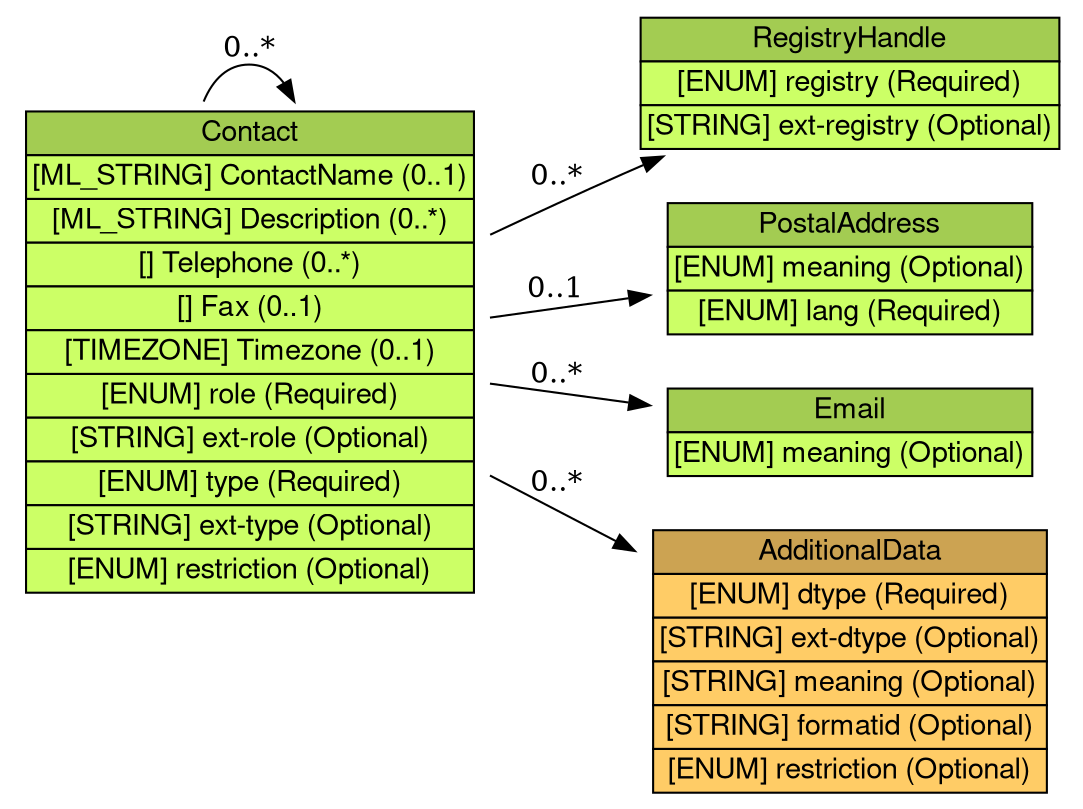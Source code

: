 digraph Contact {
	graph [bb="0,0,504,380.5",
		rankdir=LR
	];
	node [label="\N"];
	Contact	 [height=3.3194,
		label=<<table BORDER="0" CELLBORDER="1" CELLSPACING="0"> <tr> <td BGCOLOR="#a3cc52" HREF="#" TITLE="The Contact class describes contact information for organizations and personnel involved in the incident. This class allows for the naming of the involved party, specifying contact information for them, and identifying their role in the incident. "><FONT FACE="Nimbus Sans L">Contact</FONT></td> </tr>" %<tr><td BGCOLOR="#CCFF66"  HREF="#" TITLE="The name of the contact.  The contact may either be an organization or a person.  The type attribute disambiguates the semantics."><FONT FACE="Nimbus Sans L">[ML_STRING] ContactName (0..1)</FONT></td></tr>%<tr><td BGCOLOR="#CCFF66"  HREF="#" TITLE="A free-form description of this contact.  In the case of a person, this is often the organizational title of the individual."><FONT FACE="Nimbus Sans L">[ML_STRING] Description (0..*)</FONT></td></tr>%<tr><td BGCOLOR="#CCFF66"  HREF="#" TITLE="The telephone number of the contact."><FONT FACE="Nimbus Sans L">[] Telephone (0..*)</FONT></td></tr>%<tr><td BGCOLOR="#CCFF66"  HREF="#" TITLE="The facsimile telephone number of the contact."><FONT FACE="Nimbus Sans L">[] Fax (0..1)</FONT></td></tr>%<tr><td BGCOLOR="#CCFF66"  HREF="#" TITLE="The timezone in which the contact resides formatted according to Section 2.9."><FONT FACE="Nimbus Sans L">[TIMEZONE] Timezone (0..1)</FONT></td></tr>%<tr><td BGCOLOR="#CCFF66"  HREF="#" TITLE="Indicates the role the contact fulfills.  This attribute is defined as an enumerated list:"><FONT FACE="Nimbus Sans L">[ENUM] role (Required)</FONT></td></tr>%<tr><td BGCOLOR="#CCFF66"  HREF="#" TITLE="A means by which to extend the role attribute. See Section 5.1."><FONT FACE="Nimbus Sans L">[STRING] ext-role (Optional)</FONT></td></tr>%<tr><td BGCOLOR="#CCFF66"  HREF="#" TITLE="Indicates the type of contact being described. This attribute is defined as an enumerated list:"><FONT FACE="Nimbus Sans L">[ENUM] type (Required)</FONT></td></tr>%<tr><td BGCOLOR="#CCFF66"  HREF="#" TITLE="A means by which to extend the type attribute. See Section 5.1."><FONT FACE="Nimbus Sans L">[STRING] ext-type (Optional)</FONT></td></tr>%<tr><td BGCOLOR="#CCFF66"  HREF="#" TITLE="This attribute is defined in Section 3.2."><FONT FACE="Nimbus Sans L">[ENUM] restriction (Optional)</FONT></td></tr>%</table>>,
		pos="115,216",
		shape=plaintext,
		width=3.1944];
	Contact -> Contact	 [label="0..*",
		lp="115,361",
		pos="e,136.46,335.75 93.544,335.75 98.004,346.65 105.16,353.5 115,353.5 121.77,353.5 127.26,350.26 131.49,344.7"];
	RegistryHandle	 [height=0.98611,
		label=<<table BORDER="0" CELLBORDER="1" CELLSPACING="0"> <tr> <td BGCOLOR="#a3cc52" HREF="#" TITLE="The RegistryHandle class represents a handle into an Internet registry or community-specific database. The handle is specified in the element content and the type attribute specifies the database. "><FONT FACE="Nimbus Sans L">RegistryHandle</FONT></td> </tr>" %<tr><td BGCOLOR="#CCFF66"  HREF="#" TITLE="The database to which the handle belongs.  The default value is &#39;local&#39;.  The possible values are:"><FONT FACE="Nimbus Sans L">[ENUM] registry (Required)</FONT></td></tr>%<tr><td BGCOLOR="#CCFF66"  HREF="#" TITLE="A means by which to extend the registry attribute.  See Section 5.1."><FONT FACE="Nimbus Sans L">[STRING] ext-registry (Optional)</FONT></td></tr>%</table>>,
		pos="396.5,345",
		shape=plaintext,
		width=2.9861];
	Contact -> RegistryHandle	 [label="0..*",
		lp="259.5,299.5",
		pos="e,308.3,309.45 230.09,273.54 249.64,282.94 269.83,292.4 289,301 292.23,302.45 295.51,303.9 298.84,305.36"];
	PostalAddress	 [height=0.98611,
		label=<<table BORDER="0" CELLBORDER="1" CELLSPACING="0"> <tr> <td BGCOLOR="#a3cc52" HREF="#" TITLE="The PostalAddress class specifies a postal address formatted according to the POSTAL data type (Section 2.11). "><FONT FACE="Nimbus Sans L">PostalAddress</FONT></td> </tr>" %<tr><td BGCOLOR="#CCFF66"  HREF="#" TITLE="A free-form description of the element content."><FONT FACE="Nimbus Sans L">[ENUM] meaning (Optional)</FONT></td></tr>%<tr><td BGCOLOR="#CCFF66"  HREF="#" TITLE="A valid language code per RFC 4646 [7] constrained by the definition of &quot;xs:language&quot;.  The interpretation of this code is described in Section 6."><FONT FACE="Nimbus Sans L">[ENUM] lang (Required)</FONT></td></tr>%</table>>,
		pos="396.5,256",
		shape=plaintext,
		width=2.6528];
	Contact -> PostalAddress	 [label="0..1",
		lp="259.5,244.5",
		pos="e,300.67,242.38 230.31,232.38 250.31,235.23 271.02,238.17 290.76,240.97"];
	Email	 [height=0.69444,
		label=<<table BORDER="0" CELLBORDER="1" CELLSPACING="0"> <tr> <td BGCOLOR="#a3cc52" HREF="#" TITLE="The Email class specifies an email address formatted according to EMAIL data type (Section 2.14). "><FONT FACE="Nimbus Sans L">Email</FONT></td> </tr>" %<tr><td BGCOLOR="#CCFF66"  HREF="#" TITLE="A free-form description of the element content (e.g., hours of coverage for a given number)."><FONT FACE="Nimbus Sans L">[ENUM] meaning (Optional)</FONT></td></tr>%</table>>,
		pos="396.5,177",
		shape=plaintext,
		width=2.6528];
	Contact -> Email	 [label="0..*",
		lp="259.5,203.5",
		pos="e,300.67,190.28 230.31,200.02 250.31,197.25 271.02,194.38 290.76,191.65"];
	AdditionalData	 [height=1.8611,
		label=<<table BORDER="0" CELLBORDER="1" CELLSPACING="0"> <tr> <td BGCOLOR="#cca352" HREF="#" TITLE="The AdditionalData class serves as an extension mechanism for information not otherwise represented in the data model. For relatively simple information, atomic data types (e.g., integers, strings) are provided with a mechanism to annotate their meaning. The class can also be used to extend the data model (and the associated Schema) to support proprietary extensions by encapsulating entire XML documents conforming to another Schema (e.g., IDMEF). A detailed discussion for extending the data model and the schema can be found in Section 5. "><FONT FACE="Nimbus Sans L">AdditionalData</FONT></td> </tr>" %<tr><td BGCOLOR="#FFCC66"  HREF="#" TITLE="The data type of the element content.  The permitted values for this attribute are shown below.  The default value is &quot;string&quot;."><FONT FACE="Nimbus Sans L">[ENUM] dtype (Required)</FONT></td></tr>%<tr><td BGCOLOR="#FFCC66"  HREF="#" TITLE="A means by which to extend the dtype attribute.  See Section 5.1."><FONT FACE="Nimbus Sans L">[STRING] ext-dtype (Optional)</FONT></td></tr>%<tr><td BGCOLOR="#FFCC66"  HREF="#" TITLE="A free-form description of the element content."><FONT FACE="Nimbus Sans L">[STRING] meaning (Optional)</FONT></td></tr>%<tr><td BGCOLOR="#FFCC66"  HREF="#" TITLE="An identifier referencing the format and semantics of the element content."><FONT FACE="Nimbus Sans L">[STRING] formatid (Optional)</FONT></td></tr>%<tr><td BGCOLOR="#FFCC66"  HREF="#" TITLE="This attribute has been defined in Section 3.2."><FONT FACE="Nimbus Sans L">[ENUM] restriction (Optional)</FONT></td></tr>%</table>>,
		pos="396.5,67",
		shape=plaintext,
		width=2.8194];
	Contact -> AdditionalData	 [label="0..*",
		lp="259.5,148.5",
		pos="e,294.9,120.78 230.31,154.97 248.71,145.23 267.71,135.17 285.99,125.49"];
}
